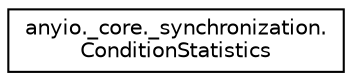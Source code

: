 digraph "Graphical Class Hierarchy"
{
 // LATEX_PDF_SIZE
  edge [fontname="Helvetica",fontsize="10",labelfontname="Helvetica",labelfontsize="10"];
  node [fontname="Helvetica",fontsize="10",shape=record];
  rankdir="LR";
  Node0 [label="anyio._core._synchronization.\lConditionStatistics",height=0.2,width=0.4,color="black", fillcolor="white", style="filled",URL="$classanyio_1_1__core_1_1__synchronization_1_1ConditionStatistics.html",tooltip=" "];
}
